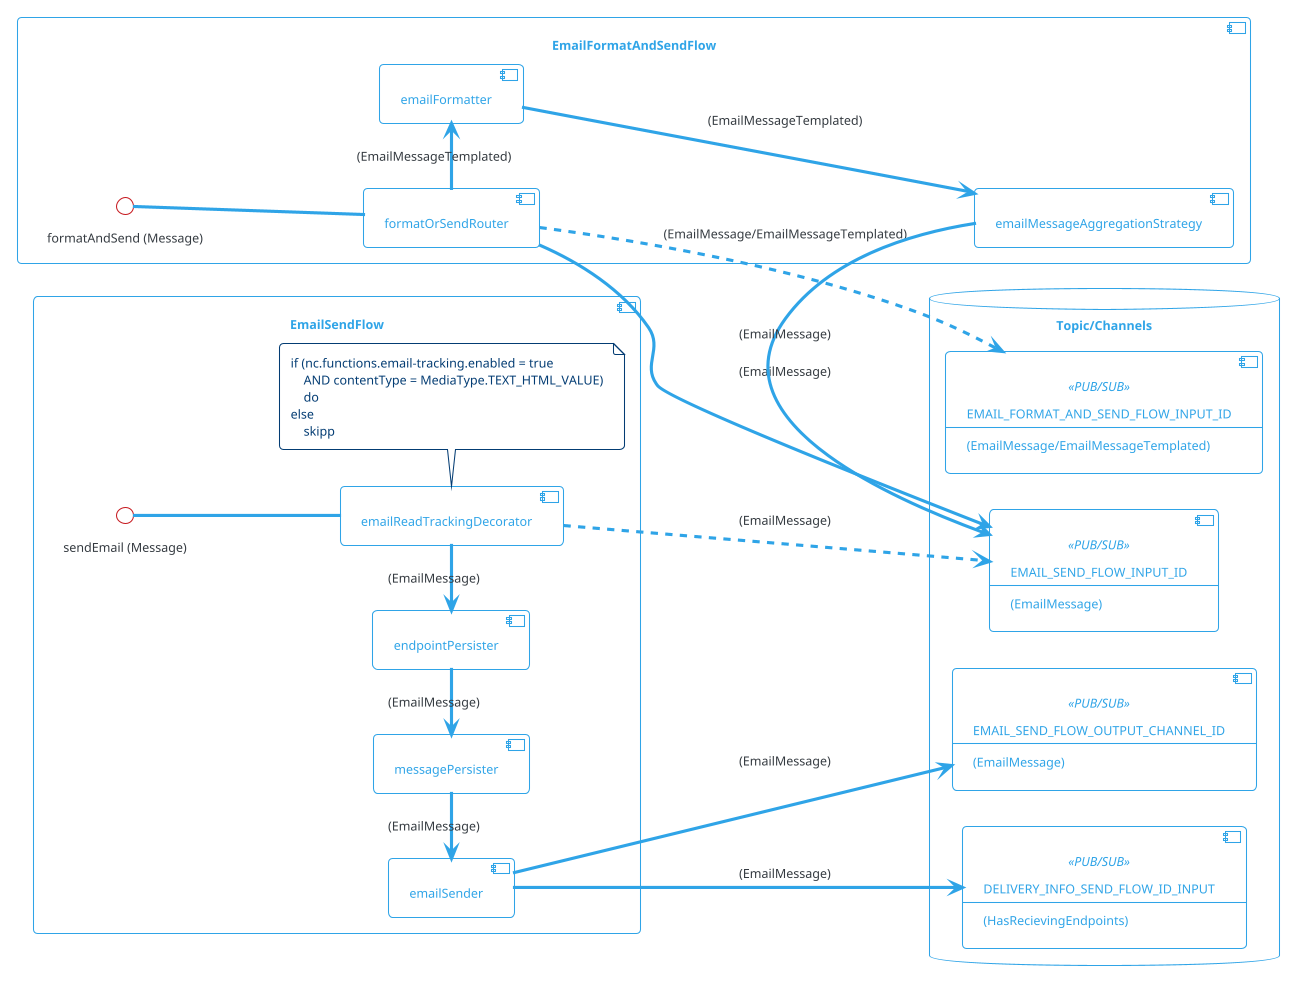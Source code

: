 @startuml

!theme cerulean-outline

left to right direction

skinparam backgroundcolor White
skinparam component {
    backgroundColor<<user defined>> LightGray
}
/'
database "PostgreSQL" {
    [nc_message]
    [nc_endpoint]
}
'/

database "Topic/Channels" {
    component EMAIL_FORMAT_AND_SEND_FLOW_INPUT_ID<<PUB/SUB>>[
        EMAIL_FORMAT_AND_SEND_FLOW_INPUT_ID
        --
        (EmailMessage/EmailMessageTemplated)
    ]

    component EMAIL_SEND_FLOW_INPUT_ID<<PUB/SUB>>[
        EMAIL_SEND_FLOW_INPUT_ID
        --
        (EmailMessage)
    ]

    component EMAIL_SEND_FLOW_OUTPUT_CHANNEL_ID<<PUB/SUB>>[
        EMAIL_SEND_FLOW_OUTPUT_CHANNEL_ID
        --
        (EmailMessage)
    ]

    component DELIVERY_INFO_SEND_FLOW_ID_INPUT<<PUB/SUB>>  [
        DELIVERY_INFO_SEND_FLOW_ID_INPUT
        --
        (HasRecievingEndpoints)
    ]

}

component "EmailSendFlow" {
    [emailReadTrackingDecorator]
    [endpointPersister]
    [messagePersister]
    [emailSender]

    emailReadTrackingDecorator -l-> endpointPersister: (EmailMessage)
    endpointPersister -l-> messagePersister: (EmailMessage)
    messagePersister -l-> emailSender: (EmailMessage)

 '   messagePersister --> nc_message: (EmailMessage)
'  endpointPersister --> nc_endpoint: (List<RecievingEndpoint>)

    emailReadTrackingDecorator ..> EMAIL_SEND_FLOW_INPUT_ID : (EmailMessage) 
    emailSender --> EMAIL_SEND_FLOW_OUTPUT_CHANNEL_ID : (EmailMessage) 

    emailSender --> DELIVERY_INFO_SEND_FLOW_ID_INPUT : (EmailMessage) 

    note bottom of emailReadTrackingDecorator 
        if (nc.functions.email-tracking.enabled = true 
            AND contentType = MediaType.TEXT_HTML_VALUE)
            do
        else
            skipp        
    end note  

    
    interface "sendEmail (Message)" as sendEmail        
        emailReadTrackingDecorator -u- sendEmail
}



component "EmailFormatAndSendFlow" {
    [formatOrSendRouter]
    [emailFormatter]
    [emailMessageAggregationStrategy]

    emailFormatter --> emailMessageAggregationStrategy: (EmailMessageTemplated)

    formatOrSendRouter .> EMAIL_FORMAT_AND_SEND_FLOW_INPUT_ID : (EmailMessage/EmailMessageTemplated) 



    formatOrSendRouter -> emailFormatter : (EmailMessageTemplated)
    formatOrSendRouter -> EMAIL_SEND_FLOW_INPUT_ID : (EmailMessage)

    emailMessageAggregationStrategy -> EMAIL_SEND_FLOW_INPUT_ID : (EmailMessage) 

    interface "formatAndSend (Message)" as formatAndSend        
        formatOrSendRouter -u- formatAndSend
        
}







@enduml